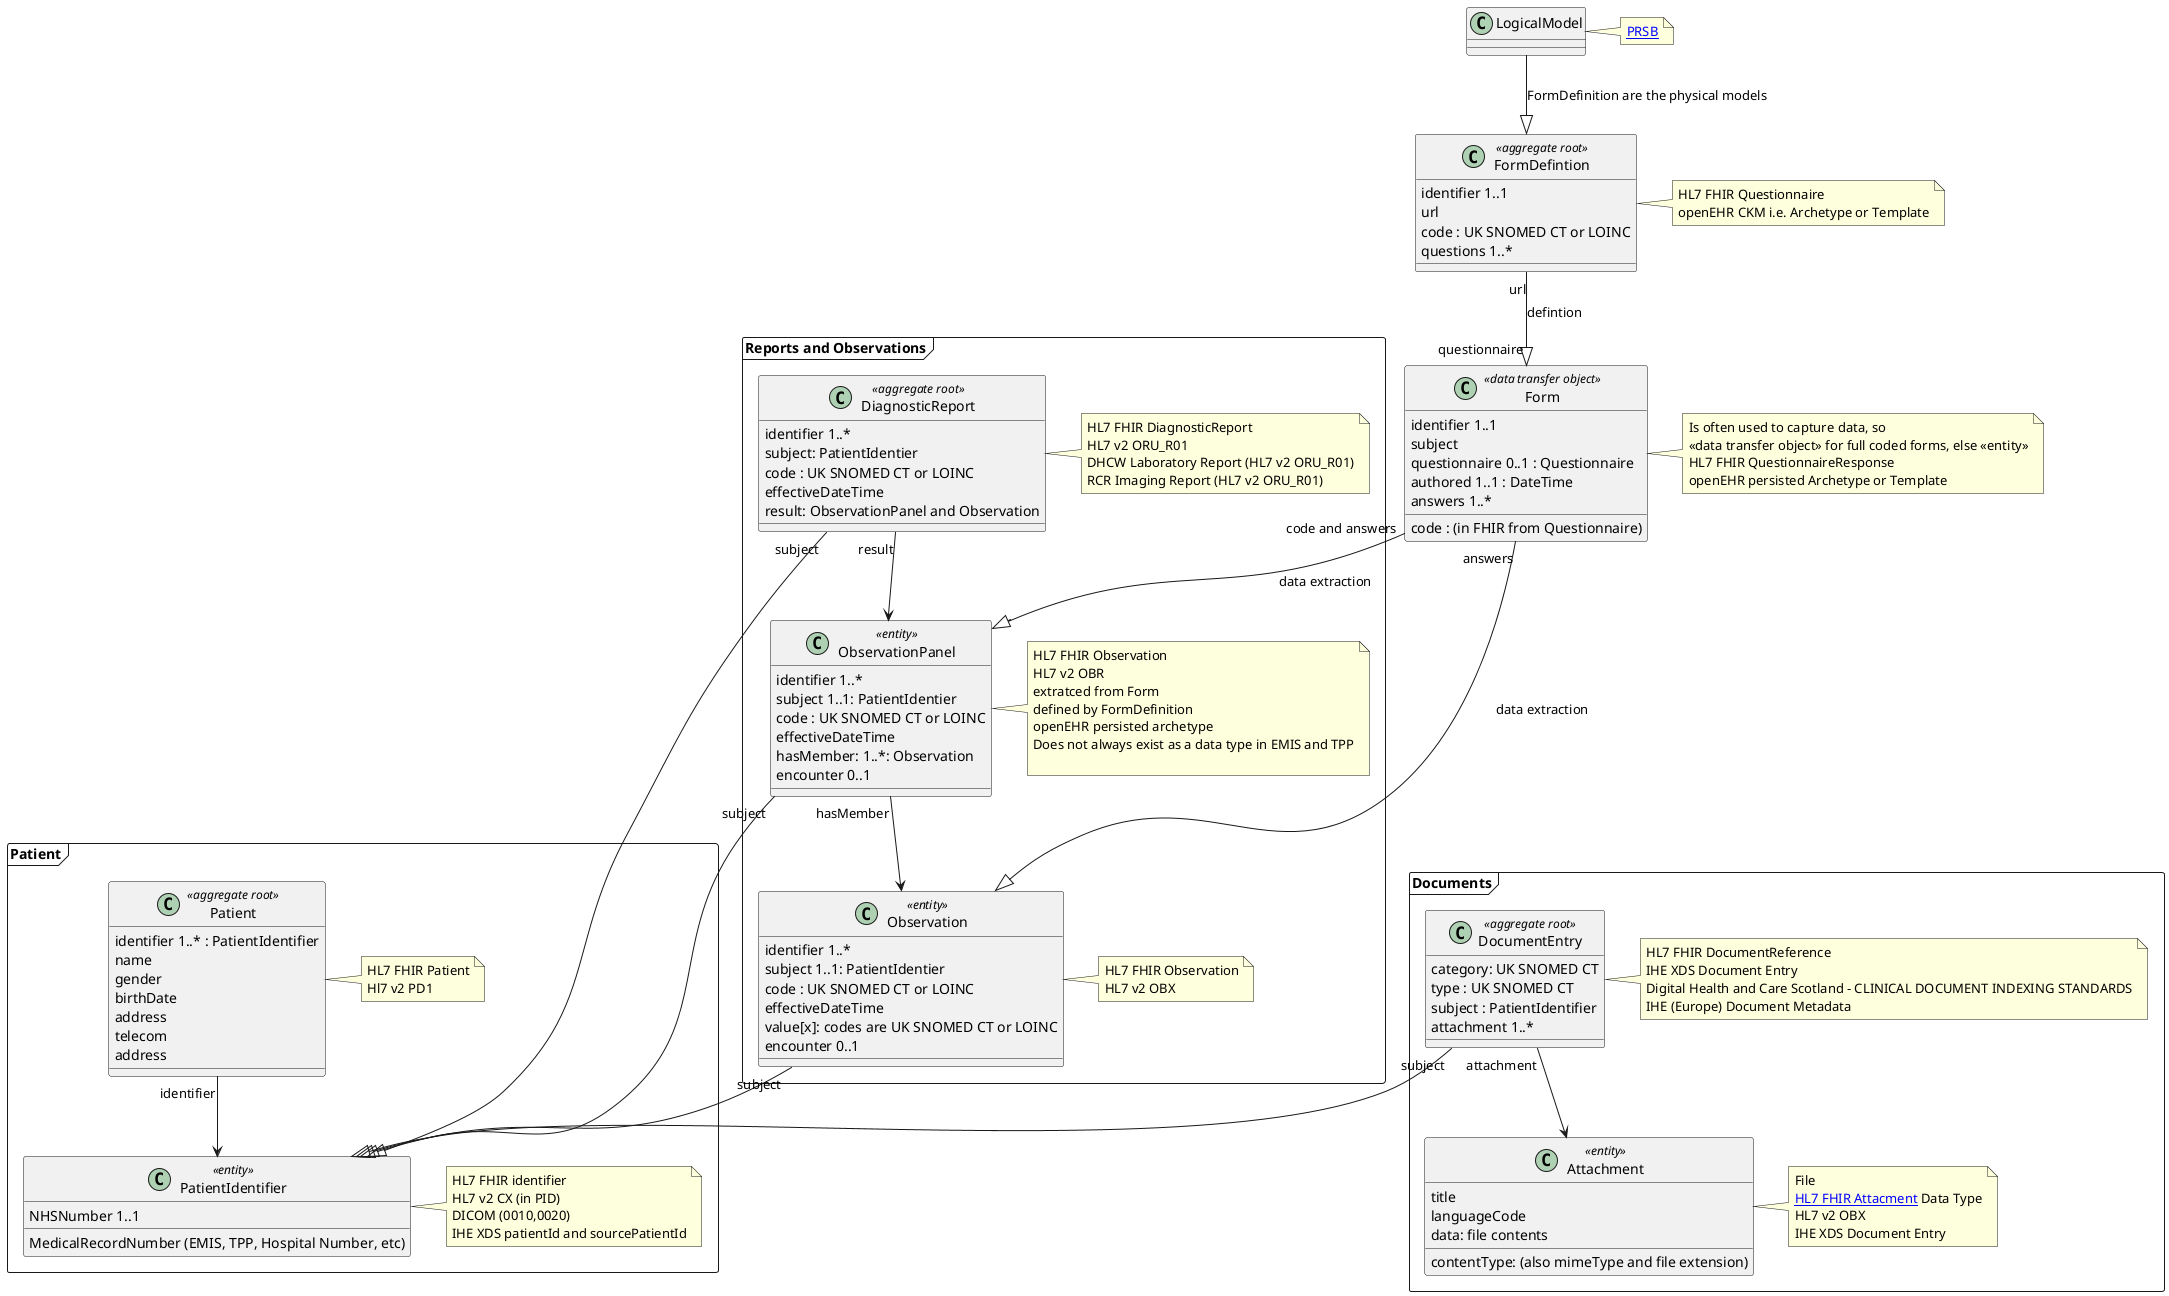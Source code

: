 @startuml

frame PD1 as "Patient" {
class Patient <<aggregate root>> {
identifier 1..* : PatientIdentifier
name
gender
birthDate
address
telecom
address
}
note right
HL7 FHIR Patient
Hl7 v2 PD1
end note

class PatientIdentifier <<entity>> {
NHSNumber 1..1
MedicalRecordNumber (EMIS, TPP, Hospital Number, etc)
}
note right
HL7 FHIR identifier
HL7 v2 CX (in PID)
DICOM (0010,0020)
IHE XDS patientId and sourcePatientId
end note
}

frame Report as "Reports and Observations" {
class Observation <<entity>> {
identifier 1..*
subject 1..1: PatientIdentier
code : UK SNOMED CT or LOINC
effectiveDateTime
value[x]: codes are UK SNOMED CT or LOINC
encounter 0..1
}
note right
HL7 FHIR Observation
HL7 v2 OBX
end note


class ObservationPanel <<entity>> {
identifier 1..*
subject 1..1: PatientIdentier
code : UK SNOMED CT or LOINC
effectiveDateTime
hasMember: 1..*: Observation
encounter 0..1
}
note right
HL7 FHIR Observation
HL7 v2 OBR
extratced from Form
defined by FormDefinition
openEHR persisted archetype
Does not always exist as a data type in EMIS and TPP

end note

class DiagnosticReport <<aggregate root>> {
identifier 1..*
subject: PatientIdentier
code : UK SNOMED CT or LOINC
effectiveDateTime
result: ObservationPanel and Observation
}
note right
HL7 FHIR DiagnosticReport
HL7 v2 ORU_R01
DHCW Laboratory Report (HL7 v2 ORU_R01)
RCR Imaging Report (HL7 v2 ORU_R01)
end note
}

class Form <<data transfer object>> {
identifier 1..1
subject
questionnaire 0..1 : Questionnaire
code : (in FHIR from Questionnaire)
authored 1..1 : DateTime
answers 1..*
}
note right
Is often used to capture data, so
<<data transfer object>> for full coded forms, else <<entity>>
HL7 FHIR QuestionnaireResponse
openEHR persisted Archetype or Template
end note


class FormDefintion <<aggregate root>> {
identifier 1..1
url
code : UK SNOMED CT or LOINC
questions 1..*
}
note right
HL7 FHIR Questionnaire
openEHR CKM i.e. Archetype or Template
end note


class LogicalModel {

}
note right
[[https://theprsb.org/standards/ PRSB]]
end note

frame Documents {

class Attachment <<entity>> {
contentType: (also mimeType and file extension)
title
languageCode
data: file contents
}
note right
File
[[https://hl7.org/fhir/R4/datatypes.html#Attachment HL7 FHIR Attacment]] Data Type
HL7 v2 OBX
IHE XDS Document Entry
end note

class DocumentEntry <<aggregate root>> {
category: UK SNOMED CT
type : UK SNOMED CT
subject : PatientIdentifier
attachment 1..*
}
note right
HL7 FHIR DocumentReference
IHE XDS Document Entry
Digital Health and Care Scotland - CLINICAL DOCUMENT INDEXING STANDARDS
IHE (Europe) Document Metadata
end note

}




Patient "identifier" --> PatientIdentifier
DiagnosticReport "result" --> ObservationPanel
ObservationPanel "hasMember" --> Observation
Observation "subject" --|> PatientIdentifier
ObservationPanel "subject" --|> PatientIdentifier
DiagnosticReport "subject" --|> PatientIdentifier
DocumentEntry "subject" --|> PatientIdentifier
DocumentEntry "attachment" --> Attachment
Form "answers" --|> Observation : data extraction
Form "code and answers" --|> ObservationPanel: data extraction
FormDefintion "url" --|> "questionnaire" Form : defintion
LogicalModel --|> FormDefintion: FormDefinition are the physical models
@enduml
